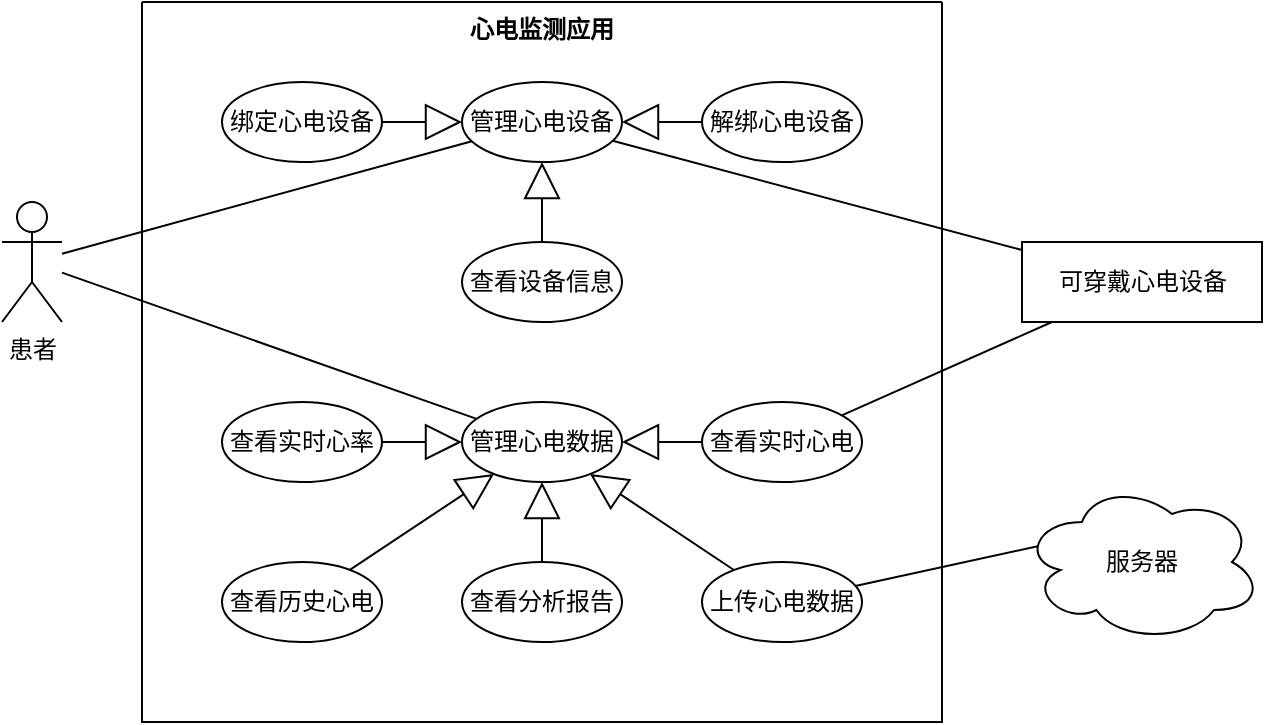 <mxfile version="21.1.2" type="device">
  <diagram id="h8sWslL2cCIQR9Mv2uak" name="第 1 页">
    <mxGraphModel dx="1021" dy="594" grid="1" gridSize="10" guides="1" tooltips="1" connect="1" arrows="1" fold="1" page="1" pageScale="1" pageWidth="827" pageHeight="1169" math="0" shadow="0">
      <root>
        <mxCell id="0" />
        <mxCell id="1" parent="0" />
        <mxCell id="aA63wH-vjKKXEL9CF68c-14" style="edgeStyle=none;rounded=0;orthogonalLoop=1;jettySize=auto;html=1;endArrow=none;endFill=0;" parent="1" source="aA63wH-vjKKXEL9CF68c-1" target="aA63wH-vjKKXEL9CF68c-13" edge="1">
          <mxGeometry relative="1" as="geometry" />
        </mxCell>
        <mxCell id="aA63wH-vjKKXEL9CF68c-20" style="edgeStyle=none;rounded=0;orthogonalLoop=1;jettySize=auto;html=1;endArrow=none;endFill=0;" parent="1" source="aA63wH-vjKKXEL9CF68c-1" target="aA63wH-vjKKXEL9CF68c-15" edge="1">
          <mxGeometry relative="1" as="geometry" />
        </mxCell>
        <mxCell id="aA63wH-vjKKXEL9CF68c-1" value="患者" style="shape=umlActor;verticalLabelPosition=bottom;verticalAlign=top;html=1;outlineConnect=0;" parent="1" vertex="1">
          <mxGeometry x="90" y="300" width="30" height="60" as="geometry" />
        </mxCell>
        <mxCell id="aA63wH-vjKKXEL9CF68c-21" style="edgeStyle=none;rounded=0;orthogonalLoop=1;jettySize=auto;html=1;endArrow=none;endFill=0;exitX=0.07;exitY=0.4;exitDx=0;exitDy=0;exitPerimeter=0;" parent="1" source="aA63wH-vjKKXEL9CF68c-7" target="aA63wH-vjKKXEL9CF68c-52" edge="1">
          <mxGeometry relative="1" as="geometry" />
        </mxCell>
        <mxCell id="aA63wH-vjKKXEL9CF68c-7" value="服务器" style="ellipse;shape=cloud;whiteSpace=wrap;html=1;" parent="1" vertex="1">
          <mxGeometry x="600" y="440" width="120" height="80" as="geometry" />
        </mxCell>
        <mxCell id="aA63wH-vjKKXEL9CF68c-24" style="edgeStyle=none;rounded=0;orthogonalLoop=1;jettySize=auto;html=1;endArrow=none;endFill=0;" parent="1" source="aA63wH-vjKKXEL9CF68c-35" target="aA63wH-vjKKXEL9CF68c-13" edge="1">
          <mxGeometry relative="1" as="geometry">
            <mxPoint x="600" y="540" as="sourcePoint" />
          </mxGeometry>
        </mxCell>
        <mxCell id="aA63wH-vjKKXEL9CF68c-27" value="" style="swimlane;startSize=0;" parent="1" vertex="1">
          <mxGeometry x="160" y="200" width="400" height="360" as="geometry" />
        </mxCell>
        <mxCell id="aA63wH-vjKKXEL9CF68c-28" value="心电监测应用" style="text;align=center;fontStyle=1;verticalAlign=middle;spacingLeft=3;spacingRight=3;strokeColor=none;rotatable=0;points=[[0,0.5],[1,0.5]];portConstraint=eastwest;" parent="aA63wH-vjKKXEL9CF68c-27" vertex="1">
          <mxGeometry x="160" width="80" height="26" as="geometry" />
        </mxCell>
        <mxCell id="aA63wH-vjKKXEL9CF68c-13" value="管理心电设备" style="ellipse;whiteSpace=wrap;html=1;" parent="aA63wH-vjKKXEL9CF68c-27" vertex="1">
          <mxGeometry x="160" y="40" width="80" height="40" as="geometry" />
        </mxCell>
        <mxCell id="aA63wH-vjKKXEL9CF68c-15" value="管理心电数据" style="ellipse;whiteSpace=wrap;html=1;" parent="aA63wH-vjKKXEL9CF68c-27" vertex="1">
          <mxGeometry x="160" y="200" width="80" height="40" as="geometry" />
        </mxCell>
        <mxCell id="aA63wH-vjKKXEL9CF68c-29" value="绑定心电设备" style="ellipse;whiteSpace=wrap;html=1;" parent="aA63wH-vjKKXEL9CF68c-27" vertex="1">
          <mxGeometry x="40" y="40" width="80" height="40" as="geometry" />
        </mxCell>
        <mxCell id="aA63wH-vjKKXEL9CF68c-30" value="解绑心电设备" style="ellipse;whiteSpace=wrap;html=1;" parent="aA63wH-vjKKXEL9CF68c-27" vertex="1">
          <mxGeometry x="280" y="40" width="80" height="40" as="geometry" />
        </mxCell>
        <mxCell id="aA63wH-vjKKXEL9CF68c-31" value="查看设备信息" style="ellipse;whiteSpace=wrap;html=1;" parent="aA63wH-vjKKXEL9CF68c-27" vertex="1">
          <mxGeometry x="160" y="120" width="80" height="40" as="geometry" />
        </mxCell>
        <mxCell id="aA63wH-vjKKXEL9CF68c-32" value="" style="endArrow=block;endSize=16;endFill=0;html=1;rounded=0;" parent="aA63wH-vjKKXEL9CF68c-27" source="aA63wH-vjKKXEL9CF68c-29" target="aA63wH-vjKKXEL9CF68c-13" edge="1">
          <mxGeometry width="160" relative="1" as="geometry">
            <mxPoint x="170" y="250" as="sourcePoint" />
            <mxPoint x="330" y="250" as="targetPoint" />
          </mxGeometry>
        </mxCell>
        <mxCell id="aA63wH-vjKKXEL9CF68c-34" value="" style="endArrow=block;endSize=16;endFill=0;html=1;rounded=0;" parent="aA63wH-vjKKXEL9CF68c-27" source="aA63wH-vjKKXEL9CF68c-31" target="aA63wH-vjKKXEL9CF68c-13" edge="1">
          <mxGeometry width="160" relative="1" as="geometry">
            <mxPoint x="133.52" y="429.087" as="sourcePoint" />
            <mxPoint x="186.718" y="411.094" as="targetPoint" />
          </mxGeometry>
        </mxCell>
        <mxCell id="aA63wH-vjKKXEL9CF68c-33" value="" style="endArrow=block;endSize=16;endFill=0;html=1;rounded=0;" parent="aA63wH-vjKKXEL9CF68c-27" source="aA63wH-vjKKXEL9CF68c-30" target="aA63wH-vjKKXEL9CF68c-13" edge="1">
          <mxGeometry width="160" relative="1" as="geometry">
            <mxPoint x="123.52" y="419.087" as="sourcePoint" />
            <mxPoint x="176.718" y="401.094" as="targetPoint" />
          </mxGeometry>
        </mxCell>
        <mxCell id="aA63wH-vjKKXEL9CF68c-48" value="查看实时心电" style="ellipse;whiteSpace=wrap;html=1;" parent="aA63wH-vjKKXEL9CF68c-27" vertex="1">
          <mxGeometry x="280" y="200" width="80" height="40" as="geometry" />
        </mxCell>
        <mxCell id="aA63wH-vjKKXEL9CF68c-49" value="" style="endArrow=block;endSize=16;endFill=0;html=1;rounded=0;" parent="aA63wH-vjKKXEL9CF68c-27" source="aA63wH-vjKKXEL9CF68c-48" target="aA63wH-vjKKXEL9CF68c-15" edge="1">
          <mxGeometry width="160" relative="1" as="geometry">
            <mxPoint x="130" y="150" as="sourcePoint" />
            <mxPoint x="170" y="150" as="targetPoint" />
          </mxGeometry>
        </mxCell>
        <mxCell id="aA63wH-vjKKXEL9CF68c-50" value="查看分析报告" style="ellipse;whiteSpace=wrap;html=1;" parent="aA63wH-vjKKXEL9CF68c-27" vertex="1">
          <mxGeometry x="160" y="280" width="80" height="40" as="geometry" />
        </mxCell>
        <mxCell id="aA63wH-vjKKXEL9CF68c-51" value="" style="endArrow=block;endSize=16;endFill=0;html=1;rounded=0;" parent="aA63wH-vjKKXEL9CF68c-27" source="aA63wH-vjKKXEL9CF68c-50" target="aA63wH-vjKKXEL9CF68c-15" edge="1">
          <mxGeometry width="160" relative="1" as="geometry">
            <mxPoint x="90" y="-50" as="sourcePoint" />
            <mxPoint x="296.0" y="284.0" as="targetPoint" />
          </mxGeometry>
        </mxCell>
        <mxCell id="aA63wH-vjKKXEL9CF68c-52" value="上传心电数据" style="ellipse;whiteSpace=wrap;html=1;" parent="aA63wH-vjKKXEL9CF68c-27" vertex="1">
          <mxGeometry x="280" y="280" width="80" height="40" as="geometry" />
        </mxCell>
        <mxCell id="aA63wH-vjKKXEL9CF68c-53" value="" style="endArrow=block;endSize=16;endFill=0;html=1;rounded=0;" parent="aA63wH-vjKKXEL9CF68c-27" source="aA63wH-vjKKXEL9CF68c-52" target="aA63wH-vjKKXEL9CF68c-15" edge="1">
          <mxGeometry width="160" relative="1" as="geometry">
            <mxPoint x="50" y="-250" as="sourcePoint" />
            <mxPoint x="320" y="280" as="targetPoint" />
          </mxGeometry>
        </mxCell>
        <mxCell id="NvV_OND-wKLd93dSySQ3-1" value="查看实时心率" style="ellipse;whiteSpace=wrap;html=1;" parent="aA63wH-vjKKXEL9CF68c-27" vertex="1">
          <mxGeometry x="40" y="200" width="80" height="40" as="geometry" />
        </mxCell>
        <mxCell id="NvV_OND-wKLd93dSySQ3-2" value="" style="endArrow=block;endSize=16;endFill=0;html=1;rounded=0;" parent="aA63wH-vjKKXEL9CF68c-27" source="NvV_OND-wKLd93dSySQ3-1" target="aA63wH-vjKKXEL9CF68c-15" edge="1">
          <mxGeometry width="160" relative="1" as="geometry">
            <mxPoint x="210" y="290" as="sourcePoint" />
            <mxPoint x="210" y="250" as="targetPoint" />
          </mxGeometry>
        </mxCell>
        <mxCell id="NvV_OND-wKLd93dSySQ3-3" value="查看历史心电" style="ellipse;whiteSpace=wrap;html=1;" parent="aA63wH-vjKKXEL9CF68c-27" vertex="1">
          <mxGeometry x="40" y="280" width="80" height="40" as="geometry" />
        </mxCell>
        <mxCell id="NvV_OND-wKLd93dSySQ3-4" value="" style="endArrow=block;endSize=16;endFill=0;html=1;rounded=0;" parent="aA63wH-vjKKXEL9CF68c-27" source="NvV_OND-wKLd93dSySQ3-3" target="aA63wH-vjKKXEL9CF68c-15" edge="1">
          <mxGeometry width="160" relative="1" as="geometry">
            <mxPoint x="210" y="290" as="sourcePoint" />
            <mxPoint x="210" y="250" as="targetPoint" />
          </mxGeometry>
        </mxCell>
        <mxCell id="aA63wH-vjKKXEL9CF68c-54" style="edgeStyle=none;rounded=0;orthogonalLoop=1;jettySize=auto;html=1;endArrow=none;endFill=0;" parent="1" source="aA63wH-vjKKXEL9CF68c-35" target="aA63wH-vjKKXEL9CF68c-48" edge="1">
          <mxGeometry relative="1" as="geometry" />
        </mxCell>
        <mxCell id="aA63wH-vjKKXEL9CF68c-35" value="&lt;span style=&quot;&quot;&gt;可穿戴心电设备&lt;/span&gt;" style="html=1;" parent="1" vertex="1">
          <mxGeometry x="600" y="320" width="120" height="40" as="geometry" />
        </mxCell>
      </root>
    </mxGraphModel>
  </diagram>
</mxfile>
